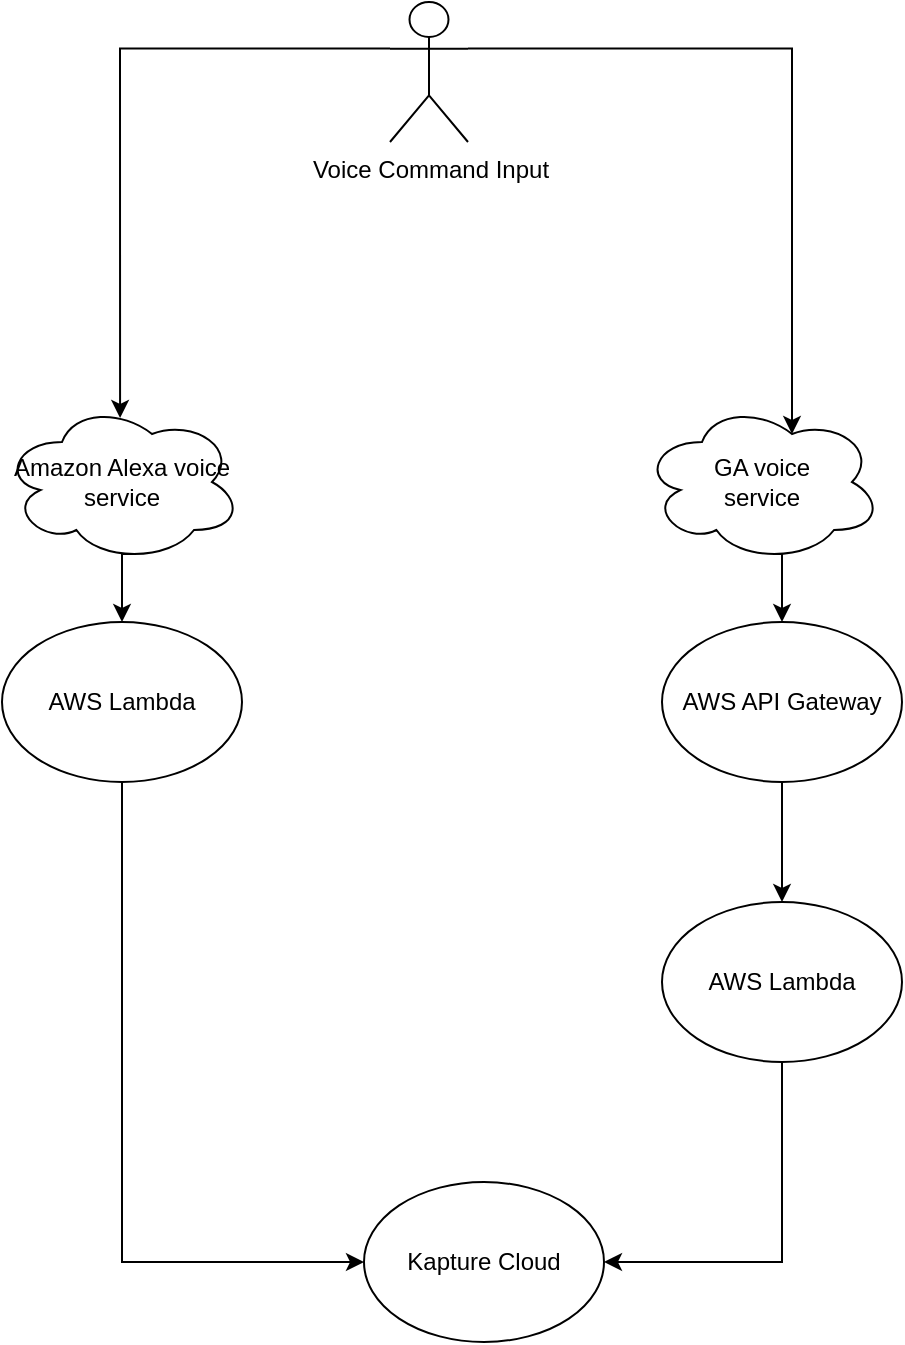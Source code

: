 <mxfile version="12.9.8" type="github">
  <diagram id="oIKd4NjptC8b40GT2Kuk" name="Page-1">
    <mxGraphModel dx="1666" dy="891" grid="1" gridSize="10" guides="1" tooltips="1" connect="1" arrows="1" fold="1" page="1" pageScale="1" pageWidth="827" pageHeight="1169" math="0" shadow="0">
      <root>
        <mxCell id="0" />
        <mxCell id="1" parent="0" />
        <mxCell id="mkdxV7GArwCcjvb2gv52-31" style="edgeStyle=orthogonalEdgeStyle;rounded=0;orthogonalLoop=1;jettySize=auto;html=1;exitX=0;exitY=0.333;exitDx=0;exitDy=0;exitPerimeter=0;entryX=0.492;entryY=0.1;entryDx=0;entryDy=0;entryPerimeter=0;" edge="1" parent="1" source="mkdxV7GArwCcjvb2gv52-2" target="mkdxV7GArwCcjvb2gv52-5">
          <mxGeometry relative="1" as="geometry" />
        </mxCell>
        <mxCell id="mkdxV7GArwCcjvb2gv52-32" style="edgeStyle=orthogonalEdgeStyle;rounded=0;orthogonalLoop=1;jettySize=auto;html=1;exitX=1;exitY=0.333;exitDx=0;exitDy=0;exitPerimeter=0;entryX=0.625;entryY=0.2;entryDx=0;entryDy=0;entryPerimeter=0;" edge="1" parent="1" source="mkdxV7GArwCcjvb2gv52-2" target="mkdxV7GArwCcjvb2gv52-10">
          <mxGeometry relative="1" as="geometry" />
        </mxCell>
        <mxCell id="mkdxV7GArwCcjvb2gv52-2" value="Voice Command Input" style="shape=umlActor;verticalLabelPosition=bottom;labelBackgroundColor=#ffffff;verticalAlign=top;html=1;outlineConnect=0;" vertex="1" parent="1">
          <mxGeometry x="394" y="30" width="39" height="70" as="geometry" />
        </mxCell>
        <mxCell id="mkdxV7GArwCcjvb2gv52-13" style="edgeStyle=orthogonalEdgeStyle;rounded=0;orthogonalLoop=1;jettySize=auto;html=1;exitX=0.55;exitY=0.95;exitDx=0;exitDy=0;exitPerimeter=0;entryX=0.5;entryY=0;entryDx=0;entryDy=0;" edge="1" parent="1" source="mkdxV7GArwCcjvb2gv52-5" target="mkdxV7GArwCcjvb2gv52-11">
          <mxGeometry relative="1" as="geometry" />
        </mxCell>
        <mxCell id="mkdxV7GArwCcjvb2gv52-5" value="Amazon Alexa voice service" style="ellipse;shape=cloud;whiteSpace=wrap;html=1;" vertex="1" parent="1">
          <mxGeometry x="200" y="230" width="120" height="80" as="geometry" />
        </mxCell>
        <mxCell id="mkdxV7GArwCcjvb2gv52-7" value="Kapture Cloud" style="ellipse;whiteSpace=wrap;html=1;" vertex="1" parent="1">
          <mxGeometry x="381" y="620" width="120" height="80" as="geometry" />
        </mxCell>
        <mxCell id="mkdxV7GArwCcjvb2gv52-19" style="edgeStyle=orthogonalEdgeStyle;rounded=0;orthogonalLoop=1;jettySize=auto;html=1;exitX=0.55;exitY=0.95;exitDx=0;exitDy=0;exitPerimeter=0;entryX=0.5;entryY=0;entryDx=0;entryDy=0;" edge="1" parent="1" source="mkdxV7GArwCcjvb2gv52-10" target="mkdxV7GArwCcjvb2gv52-15">
          <mxGeometry relative="1" as="geometry" />
        </mxCell>
        <mxCell id="mkdxV7GArwCcjvb2gv52-10" value="GA voice &lt;br&gt;service" style="ellipse;shape=cloud;whiteSpace=wrap;html=1;" vertex="1" parent="1">
          <mxGeometry x="520" y="230" width="120" height="80" as="geometry" />
        </mxCell>
        <mxCell id="mkdxV7GArwCcjvb2gv52-14" style="edgeStyle=orthogonalEdgeStyle;rounded=0;orthogonalLoop=1;jettySize=auto;html=1;exitX=0.5;exitY=1;exitDx=0;exitDy=0;entryX=0;entryY=0.5;entryDx=0;entryDy=0;" edge="1" parent="1" source="mkdxV7GArwCcjvb2gv52-11" target="mkdxV7GArwCcjvb2gv52-7">
          <mxGeometry relative="1" as="geometry" />
        </mxCell>
        <mxCell id="mkdxV7GArwCcjvb2gv52-11" value="AWS Lambda" style="ellipse;whiteSpace=wrap;html=1;" vertex="1" parent="1">
          <mxGeometry x="200" y="340" width="120" height="80" as="geometry" />
        </mxCell>
        <mxCell id="mkdxV7GArwCcjvb2gv52-18" style="edgeStyle=orthogonalEdgeStyle;rounded=0;orthogonalLoop=1;jettySize=auto;html=1;exitX=0.5;exitY=1;exitDx=0;exitDy=0;entryX=0.5;entryY=0;entryDx=0;entryDy=0;" edge="1" parent="1" source="mkdxV7GArwCcjvb2gv52-15" target="mkdxV7GArwCcjvb2gv52-16">
          <mxGeometry relative="1" as="geometry" />
        </mxCell>
        <mxCell id="mkdxV7GArwCcjvb2gv52-15" value="AWS API Gateway" style="ellipse;whiteSpace=wrap;html=1;" vertex="1" parent="1">
          <mxGeometry x="530" y="340" width="120" height="80" as="geometry" />
        </mxCell>
        <mxCell id="mkdxV7GArwCcjvb2gv52-20" style="edgeStyle=orthogonalEdgeStyle;rounded=0;orthogonalLoop=1;jettySize=auto;html=1;exitX=0.5;exitY=1;exitDx=0;exitDy=0;entryX=1;entryY=0.5;entryDx=0;entryDy=0;" edge="1" parent="1" source="mkdxV7GArwCcjvb2gv52-16" target="mkdxV7GArwCcjvb2gv52-7">
          <mxGeometry relative="1" as="geometry" />
        </mxCell>
        <mxCell id="mkdxV7GArwCcjvb2gv52-16" value="AWS Lambda" style="ellipse;whiteSpace=wrap;html=1;" vertex="1" parent="1">
          <mxGeometry x="530" y="480" width="120" height="80" as="geometry" />
        </mxCell>
      </root>
    </mxGraphModel>
  </diagram>
</mxfile>
